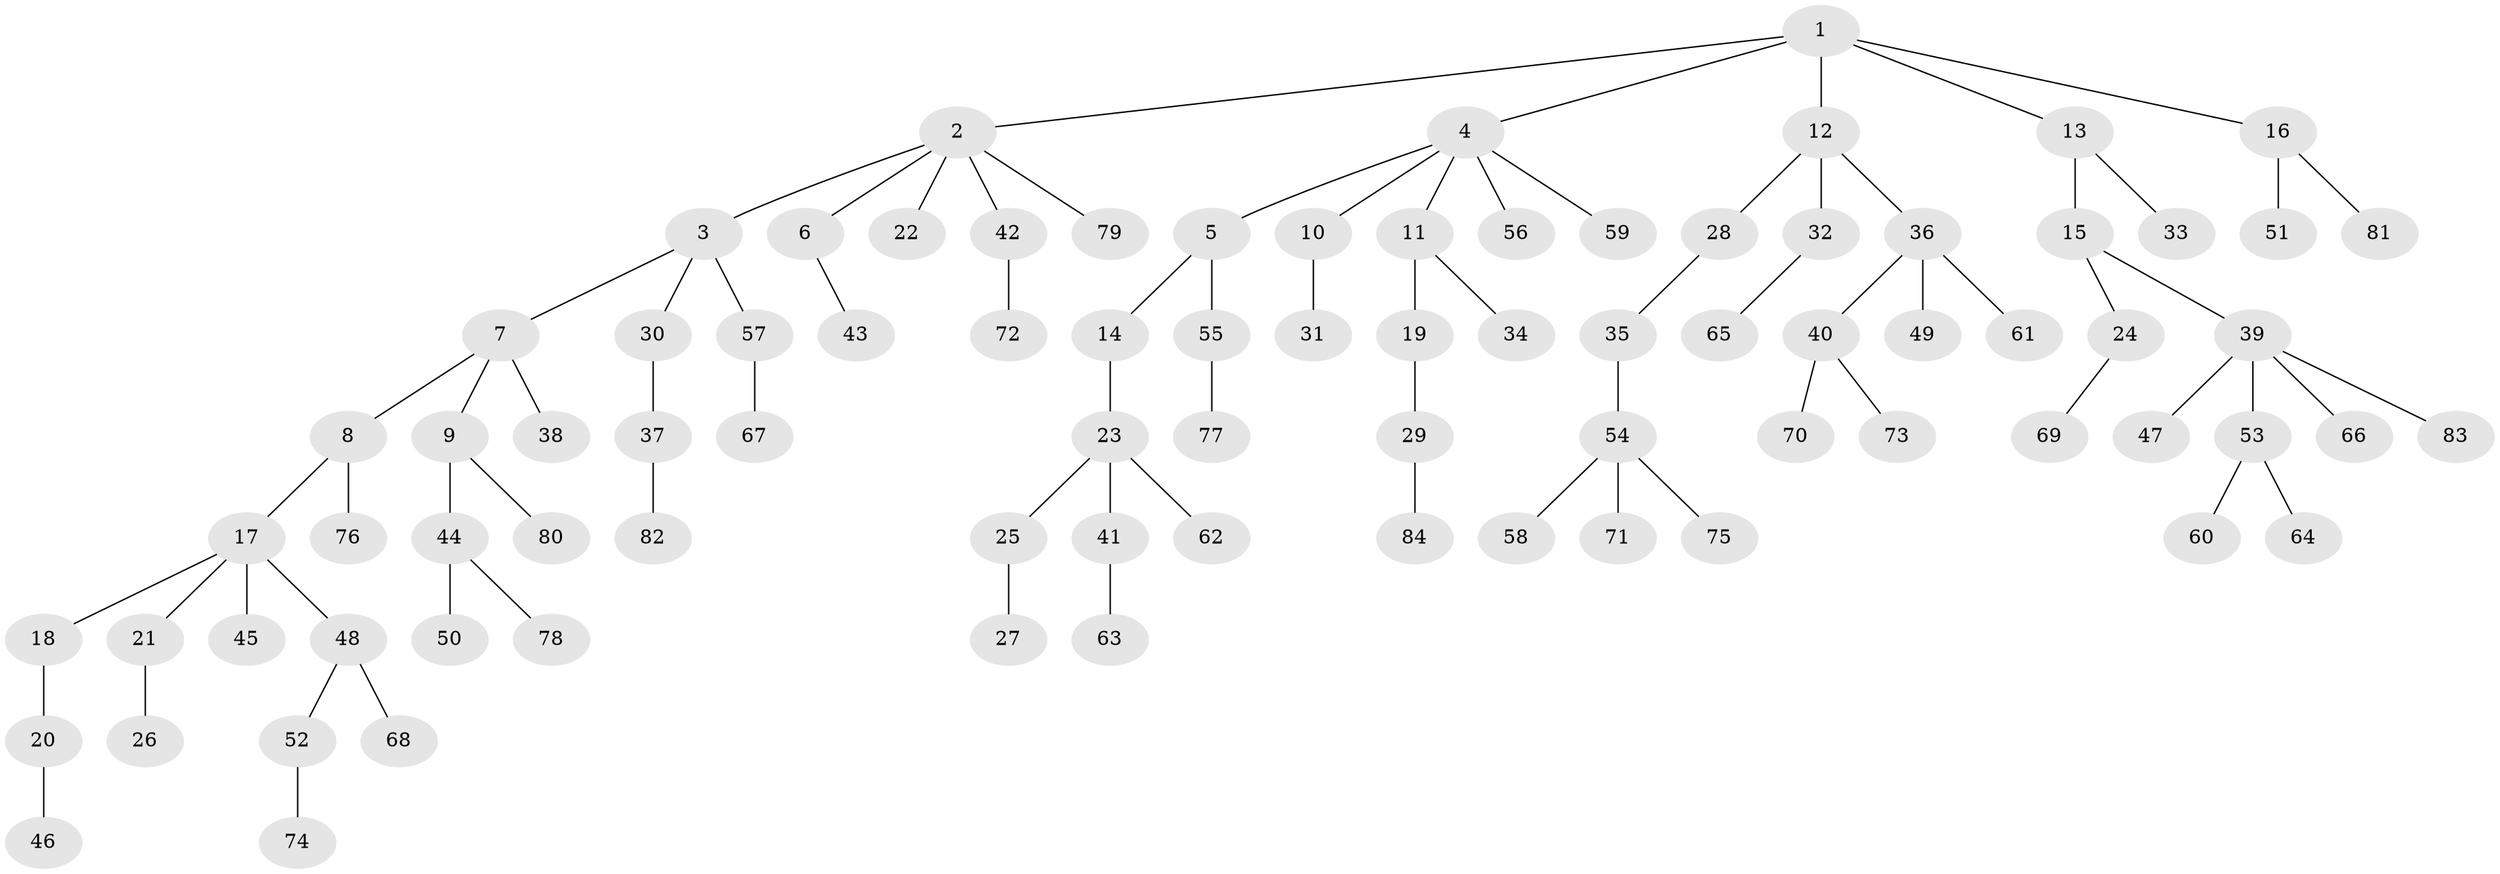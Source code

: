 // Generated by graph-tools (version 1.1) at 2025/36/03/09/25 02:36:30]
// undirected, 84 vertices, 83 edges
graph export_dot {
graph [start="1"]
  node [color=gray90,style=filled];
  1;
  2;
  3;
  4;
  5;
  6;
  7;
  8;
  9;
  10;
  11;
  12;
  13;
  14;
  15;
  16;
  17;
  18;
  19;
  20;
  21;
  22;
  23;
  24;
  25;
  26;
  27;
  28;
  29;
  30;
  31;
  32;
  33;
  34;
  35;
  36;
  37;
  38;
  39;
  40;
  41;
  42;
  43;
  44;
  45;
  46;
  47;
  48;
  49;
  50;
  51;
  52;
  53;
  54;
  55;
  56;
  57;
  58;
  59;
  60;
  61;
  62;
  63;
  64;
  65;
  66;
  67;
  68;
  69;
  70;
  71;
  72;
  73;
  74;
  75;
  76;
  77;
  78;
  79;
  80;
  81;
  82;
  83;
  84;
  1 -- 2;
  1 -- 4;
  1 -- 12;
  1 -- 13;
  1 -- 16;
  2 -- 3;
  2 -- 6;
  2 -- 22;
  2 -- 42;
  2 -- 79;
  3 -- 7;
  3 -- 30;
  3 -- 57;
  4 -- 5;
  4 -- 10;
  4 -- 11;
  4 -- 56;
  4 -- 59;
  5 -- 14;
  5 -- 55;
  6 -- 43;
  7 -- 8;
  7 -- 9;
  7 -- 38;
  8 -- 17;
  8 -- 76;
  9 -- 44;
  9 -- 80;
  10 -- 31;
  11 -- 19;
  11 -- 34;
  12 -- 28;
  12 -- 32;
  12 -- 36;
  13 -- 15;
  13 -- 33;
  14 -- 23;
  15 -- 24;
  15 -- 39;
  16 -- 51;
  16 -- 81;
  17 -- 18;
  17 -- 21;
  17 -- 45;
  17 -- 48;
  18 -- 20;
  19 -- 29;
  20 -- 46;
  21 -- 26;
  23 -- 25;
  23 -- 41;
  23 -- 62;
  24 -- 69;
  25 -- 27;
  28 -- 35;
  29 -- 84;
  30 -- 37;
  32 -- 65;
  35 -- 54;
  36 -- 40;
  36 -- 49;
  36 -- 61;
  37 -- 82;
  39 -- 47;
  39 -- 53;
  39 -- 66;
  39 -- 83;
  40 -- 70;
  40 -- 73;
  41 -- 63;
  42 -- 72;
  44 -- 50;
  44 -- 78;
  48 -- 52;
  48 -- 68;
  52 -- 74;
  53 -- 60;
  53 -- 64;
  54 -- 58;
  54 -- 71;
  54 -- 75;
  55 -- 77;
  57 -- 67;
}
